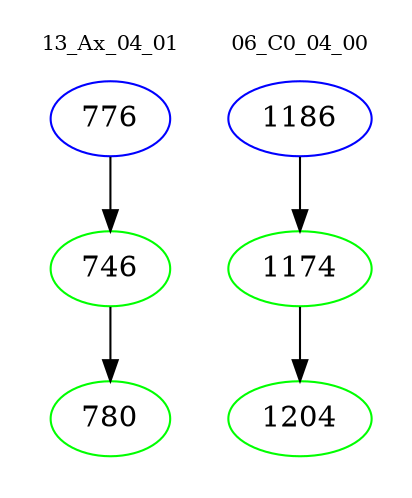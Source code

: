 digraph{
subgraph cluster_0 {
color = white
label = "13_Ax_04_01";
fontsize=10;
T0_776 [label="776", color="blue"]
T0_776 -> T0_746 [color="black"]
T0_746 [label="746", color="green"]
T0_746 -> T0_780 [color="black"]
T0_780 [label="780", color="green"]
}
subgraph cluster_1 {
color = white
label = "06_C0_04_00";
fontsize=10;
T1_1186 [label="1186", color="blue"]
T1_1186 -> T1_1174 [color="black"]
T1_1174 [label="1174", color="green"]
T1_1174 -> T1_1204 [color="black"]
T1_1204 [label="1204", color="green"]
}
}
